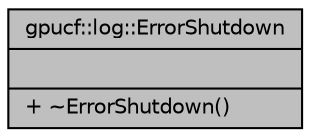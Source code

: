 digraph "gpucf::log::ErrorShutdown"
{
 // INTERACTIVE_SVG=YES
  bgcolor="transparent";
  edge [fontname="Helvetica",fontsize="10",labelfontname="Helvetica",labelfontsize="10"];
  node [fontname="Helvetica",fontsize="10",shape=record];
  Node1 [label="{gpucf::log::ErrorShutdown\n||+ ~ErrorShutdown()\l}",height=0.2,width=0.4,color="black", fillcolor="grey75", style="filled", fontcolor="black"];
}
